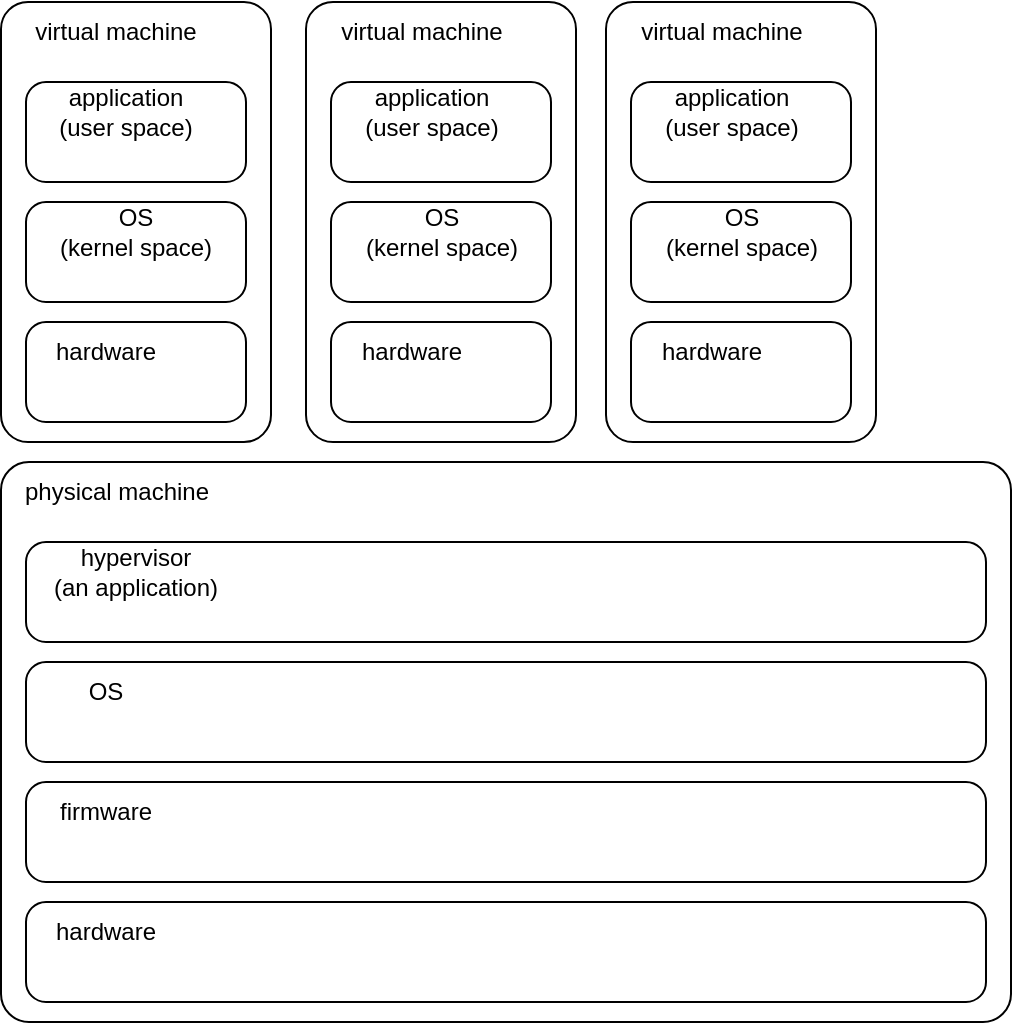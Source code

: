<mxfile version="21.1.2" type="device">
  <diagram name="Page-1" id="i-t5F4ymE0DBS1S_HYL4">
    <mxGraphModel dx="3565" dy="861" grid="1" gridSize="10" guides="1" tooltips="1" connect="1" arrows="1" fold="1" page="1" pageScale="1" pageWidth="827" pageHeight="1169" math="0" shadow="0">
      <root>
        <mxCell id="0" />
        <mxCell id="1" parent="0" />
        <mxCell id="BnZ-wO8200zEzEK7xfyA-78" value="" style="rounded=1;whiteSpace=wrap;html=1;arcSize=10;imageHeight=24;" vertex="1" parent="1">
          <mxGeometry x="-1962.5" y="350" width="135" height="220" as="geometry" />
        </mxCell>
        <mxCell id="BnZ-wO8200zEzEK7xfyA-77" value="" style="rounded=1;whiteSpace=wrap;html=1;arcSize=5;imageHeight=24;" vertex="1" parent="1">
          <mxGeometry x="-1962.5" y="580" width="505" height="280" as="geometry" />
        </mxCell>
        <mxCell id="BnZ-wO8200zEzEK7xfyA-49" value="" style="rounded=1;whiteSpace=wrap;html=1;arcSize=20;imageHeight=24;" vertex="1" parent="1">
          <mxGeometry x="-1950" y="800" width="480" height="50" as="geometry" />
        </mxCell>
        <mxCell id="BnZ-wO8200zEzEK7xfyA-50" value="hardware" style="text;html=1;strokeColor=none;fillColor=none;align=center;verticalAlign=middle;whiteSpace=wrap;rounded=0;" vertex="1" parent="1">
          <mxGeometry x="-1940" y="800" width="60" height="30" as="geometry" />
        </mxCell>
        <mxCell id="BnZ-wO8200zEzEK7xfyA-52" value="" style="rounded=1;whiteSpace=wrap;html=1;arcSize=20;imageHeight=24;" vertex="1" parent="1">
          <mxGeometry x="-1950" y="680" width="480" height="50" as="geometry" />
        </mxCell>
        <mxCell id="BnZ-wO8200zEzEK7xfyA-53" value="OS" style="text;html=1;strokeColor=none;fillColor=none;align=center;verticalAlign=middle;whiteSpace=wrap;rounded=0;" vertex="1" parent="1">
          <mxGeometry x="-1940" y="680" width="60" height="30" as="geometry" />
        </mxCell>
        <mxCell id="BnZ-wO8200zEzEK7xfyA-54" value="" style="rounded=1;whiteSpace=wrap;html=1;arcSize=20;imageHeight=24;" vertex="1" parent="1">
          <mxGeometry x="-1950" y="740" width="480" height="50" as="geometry" />
        </mxCell>
        <mxCell id="BnZ-wO8200zEzEK7xfyA-55" value="firmware" style="text;html=1;strokeColor=none;fillColor=none;align=center;verticalAlign=middle;whiteSpace=wrap;rounded=0;" vertex="1" parent="1">
          <mxGeometry x="-1940" y="740" width="60" height="30" as="geometry" />
        </mxCell>
        <mxCell id="BnZ-wO8200zEzEK7xfyA-56" value="" style="rounded=1;whiteSpace=wrap;html=1;arcSize=20;imageHeight=24;" vertex="1" parent="1">
          <mxGeometry x="-1950" y="620" width="480" height="50" as="geometry" />
        </mxCell>
        <mxCell id="BnZ-wO8200zEzEK7xfyA-57" value="hypervisor &lt;br&gt;(an application)" style="text;html=1;strokeColor=none;fillColor=none;align=center;verticalAlign=middle;whiteSpace=wrap;rounded=0;" vertex="1" parent="1">
          <mxGeometry x="-1940" y="620" width="90" height="30" as="geometry" />
        </mxCell>
        <mxCell id="BnZ-wO8200zEzEK7xfyA-69" value="" style="rounded=1;whiteSpace=wrap;html=1;arcSize=20;imageHeight=24;" vertex="1" parent="1">
          <mxGeometry x="-1950" y="510" width="110" height="50" as="geometry" />
        </mxCell>
        <mxCell id="BnZ-wO8200zEzEK7xfyA-70" value="hardware" style="text;html=1;strokeColor=none;fillColor=none;align=center;verticalAlign=middle;whiteSpace=wrap;rounded=0;" vertex="1" parent="1">
          <mxGeometry x="-1940" y="510" width="60" height="30" as="geometry" />
        </mxCell>
        <mxCell id="BnZ-wO8200zEzEK7xfyA-71" value="" style="rounded=1;whiteSpace=wrap;html=1;arcSize=20;imageHeight=24;" vertex="1" parent="1">
          <mxGeometry x="-1950" y="450" width="110" height="50" as="geometry" />
        </mxCell>
        <mxCell id="BnZ-wO8200zEzEK7xfyA-72" value="OS &lt;br&gt;(kernel space)" style="text;html=1;strokeColor=none;fillColor=none;align=center;verticalAlign=middle;whiteSpace=wrap;rounded=0;" vertex="1" parent="1">
          <mxGeometry x="-1945" y="450" width="100" height="30" as="geometry" />
        </mxCell>
        <mxCell id="BnZ-wO8200zEzEK7xfyA-75" value="" style="rounded=1;whiteSpace=wrap;html=1;arcSize=20;imageHeight=24;" vertex="1" parent="1">
          <mxGeometry x="-1950" y="390" width="110" height="50" as="geometry" />
        </mxCell>
        <mxCell id="BnZ-wO8200zEzEK7xfyA-76" value="application (user space)" style="text;html=1;strokeColor=none;fillColor=none;align=center;verticalAlign=middle;whiteSpace=wrap;rounded=0;" vertex="1" parent="1">
          <mxGeometry x="-1940" y="390" width="80" height="30" as="geometry" />
        </mxCell>
        <mxCell id="BnZ-wO8200zEzEK7xfyA-79" value="virtual machine" style="text;html=1;strokeColor=none;fillColor=none;align=center;verticalAlign=middle;whiteSpace=wrap;rounded=0;" vertex="1" parent="1">
          <mxGeometry x="-1950" y="350" width="90" height="30" as="geometry" />
        </mxCell>
        <mxCell id="BnZ-wO8200zEzEK7xfyA-80" value="physical machine" style="text;html=1;strokeColor=none;fillColor=none;align=center;verticalAlign=middle;whiteSpace=wrap;rounded=0;" vertex="1" parent="1">
          <mxGeometry x="-1957.5" y="580" width="105" height="30" as="geometry" />
        </mxCell>
        <mxCell id="BnZ-wO8200zEzEK7xfyA-105" value="" style="rounded=1;whiteSpace=wrap;html=1;arcSize=10;imageHeight=24;" vertex="1" parent="1">
          <mxGeometry x="-1810" y="350" width="135" height="220" as="geometry" />
        </mxCell>
        <mxCell id="BnZ-wO8200zEzEK7xfyA-106" value="" style="rounded=1;whiteSpace=wrap;html=1;arcSize=20;imageHeight=24;" vertex="1" parent="1">
          <mxGeometry x="-1797.5" y="510" width="110" height="50" as="geometry" />
        </mxCell>
        <mxCell id="BnZ-wO8200zEzEK7xfyA-107" value="hardware" style="text;html=1;strokeColor=none;fillColor=none;align=center;verticalAlign=middle;whiteSpace=wrap;rounded=0;" vertex="1" parent="1">
          <mxGeometry x="-1787.5" y="510" width="60" height="30" as="geometry" />
        </mxCell>
        <mxCell id="BnZ-wO8200zEzEK7xfyA-108" value="" style="rounded=1;whiteSpace=wrap;html=1;arcSize=20;imageHeight=24;" vertex="1" parent="1">
          <mxGeometry x="-1797.5" y="450" width="110" height="50" as="geometry" />
        </mxCell>
        <mxCell id="BnZ-wO8200zEzEK7xfyA-109" value="OS &lt;br&gt;(kernel space)" style="text;html=1;strokeColor=none;fillColor=none;align=center;verticalAlign=middle;whiteSpace=wrap;rounded=0;" vertex="1" parent="1">
          <mxGeometry x="-1792.5" y="450" width="100" height="30" as="geometry" />
        </mxCell>
        <mxCell id="BnZ-wO8200zEzEK7xfyA-110" value="" style="rounded=1;whiteSpace=wrap;html=1;arcSize=20;imageHeight=24;" vertex="1" parent="1">
          <mxGeometry x="-1797.5" y="390" width="110" height="50" as="geometry" />
        </mxCell>
        <mxCell id="BnZ-wO8200zEzEK7xfyA-111" value="application (user space)" style="text;html=1;strokeColor=none;fillColor=none;align=center;verticalAlign=middle;whiteSpace=wrap;rounded=0;" vertex="1" parent="1">
          <mxGeometry x="-1787.5" y="390" width="80" height="30" as="geometry" />
        </mxCell>
        <mxCell id="BnZ-wO8200zEzEK7xfyA-112" value="virtual machine" style="text;html=1;strokeColor=none;fillColor=none;align=center;verticalAlign=middle;whiteSpace=wrap;rounded=0;" vertex="1" parent="1">
          <mxGeometry x="-1797.5" y="350" width="90" height="30" as="geometry" />
        </mxCell>
        <mxCell id="BnZ-wO8200zEzEK7xfyA-113" value="" style="rounded=1;whiteSpace=wrap;html=1;arcSize=10;imageHeight=24;" vertex="1" parent="1">
          <mxGeometry x="-1660" y="350" width="135" height="220" as="geometry" />
        </mxCell>
        <mxCell id="BnZ-wO8200zEzEK7xfyA-114" value="" style="rounded=1;whiteSpace=wrap;html=1;arcSize=20;imageHeight=24;" vertex="1" parent="1">
          <mxGeometry x="-1647.5" y="510" width="110" height="50" as="geometry" />
        </mxCell>
        <mxCell id="BnZ-wO8200zEzEK7xfyA-115" value="hardware" style="text;html=1;strokeColor=none;fillColor=none;align=center;verticalAlign=middle;whiteSpace=wrap;rounded=0;" vertex="1" parent="1">
          <mxGeometry x="-1637.5" y="510" width="60" height="30" as="geometry" />
        </mxCell>
        <mxCell id="BnZ-wO8200zEzEK7xfyA-116" value="" style="rounded=1;whiteSpace=wrap;html=1;arcSize=20;imageHeight=24;" vertex="1" parent="1">
          <mxGeometry x="-1647.5" y="450" width="110" height="50" as="geometry" />
        </mxCell>
        <mxCell id="BnZ-wO8200zEzEK7xfyA-117" value="OS &lt;br&gt;(kernel space)" style="text;html=1;strokeColor=none;fillColor=none;align=center;verticalAlign=middle;whiteSpace=wrap;rounded=0;" vertex="1" parent="1">
          <mxGeometry x="-1642.5" y="450" width="100" height="30" as="geometry" />
        </mxCell>
        <mxCell id="BnZ-wO8200zEzEK7xfyA-118" value="" style="rounded=1;whiteSpace=wrap;html=1;arcSize=20;imageHeight=24;" vertex="1" parent="1">
          <mxGeometry x="-1647.5" y="390" width="110" height="50" as="geometry" />
        </mxCell>
        <mxCell id="BnZ-wO8200zEzEK7xfyA-119" value="application (user space)" style="text;html=1;strokeColor=none;fillColor=none;align=center;verticalAlign=middle;whiteSpace=wrap;rounded=0;" vertex="1" parent="1">
          <mxGeometry x="-1637.5" y="390" width="80" height="30" as="geometry" />
        </mxCell>
        <mxCell id="BnZ-wO8200zEzEK7xfyA-120" value="virtual machine" style="text;html=1;strokeColor=none;fillColor=none;align=center;verticalAlign=middle;whiteSpace=wrap;rounded=0;" vertex="1" parent="1">
          <mxGeometry x="-1647.5" y="350" width="90" height="30" as="geometry" />
        </mxCell>
      </root>
    </mxGraphModel>
  </diagram>
</mxfile>
